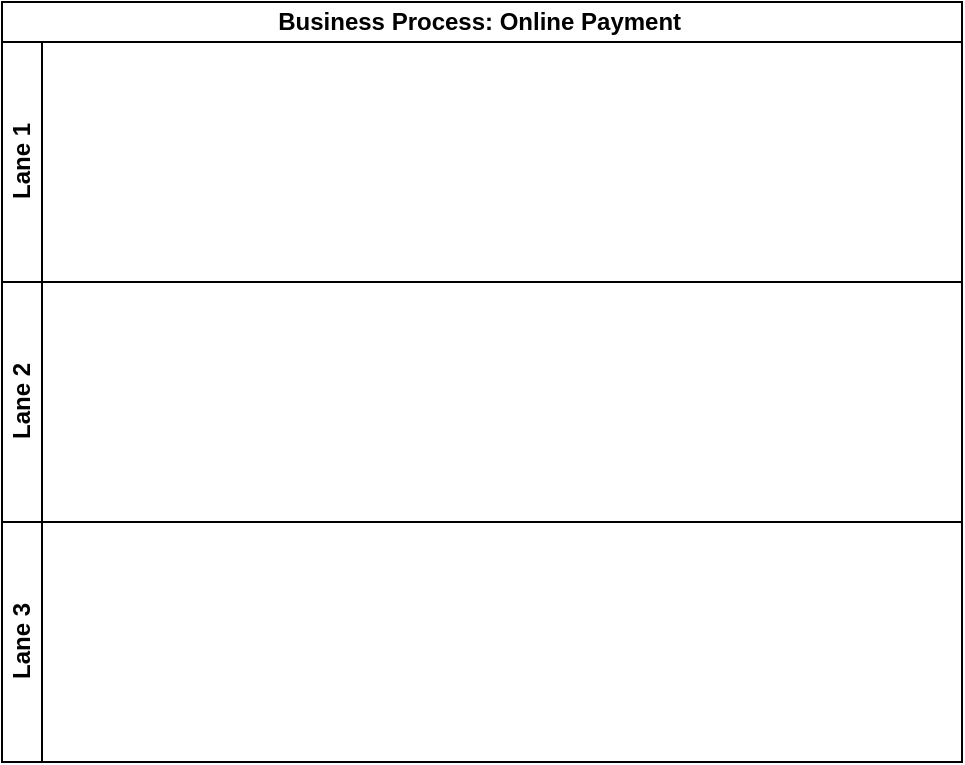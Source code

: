 <mxfile version="20.6.2" type="github">
  <diagram id="kgpKYQtTHZ0yAKxKKP6v" name="Page-1">
    <mxGraphModel dx="897" dy="713" grid="1" gridSize="10" guides="1" tooltips="1" connect="1" arrows="1" fold="1" page="1" pageScale="1" pageWidth="850" pageHeight="1100" math="0" shadow="0">
      <root>
        <mxCell id="0" />
        <mxCell id="1" parent="0" />
        <mxCell id="0HO_ofuyOMyAhvDu8aWt-1" value="Business Process: Online Payment&amp;nbsp;" style="swimlane;childLayout=stackLayout;resizeParent=1;resizeParentMax=0;horizontal=1;startSize=20;horizontalStack=0;html=1;" vertex="1" parent="1">
          <mxGeometry x="80" y="120" width="480" height="380" as="geometry" />
        </mxCell>
        <mxCell id="0HO_ofuyOMyAhvDu8aWt-2" value="Lane 1" style="swimlane;startSize=20;horizontal=0;html=1;" vertex="1" parent="0HO_ofuyOMyAhvDu8aWt-1">
          <mxGeometry y="20" width="480" height="120" as="geometry" />
        </mxCell>
        <mxCell id="0HO_ofuyOMyAhvDu8aWt-3" value="Lane 2" style="swimlane;startSize=20;horizontal=0;html=1;" vertex="1" parent="0HO_ofuyOMyAhvDu8aWt-1">
          <mxGeometry y="140" width="480" height="120" as="geometry" />
        </mxCell>
        <mxCell id="0HO_ofuyOMyAhvDu8aWt-4" value="Lane 3" style="swimlane;startSize=20;horizontal=0;html=1;" vertex="1" parent="0HO_ofuyOMyAhvDu8aWt-1">
          <mxGeometry y="260" width="480" height="120" as="geometry" />
        </mxCell>
      </root>
    </mxGraphModel>
  </diagram>
</mxfile>
